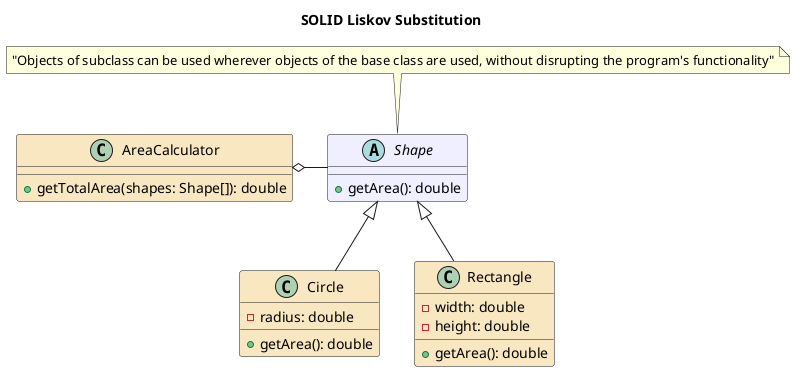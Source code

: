 @startuml

title SOLID Liskov Substitution

skinparam class {
    BackgroundColor strategy
}

abstract class Shape #motivation {
    + getArea(): double
}

class Circle extends Shape{
    - radius: double
    + getArea(): double
}

class Rectangle extends Shape{
    - width: double
    - height: double
    + getArea(): double
}

class AreaCalculator {
    + getTotalArea(shapes: Shape[]): double
}

AreaCalculator o-right- Shape

note top of Shape
    "Objects of subclass can be used wherever objects of the base class are used, without disrupting the program's functionality"
end note

@enduml